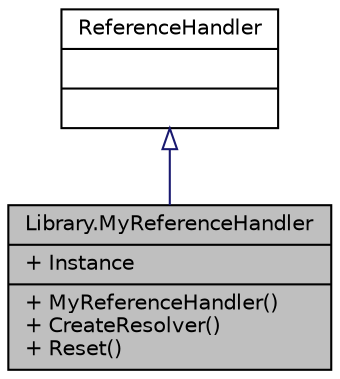 digraph "Library.MyReferenceHandler"
{
 // INTERACTIVE_SVG=YES
 // LATEX_PDF_SIZE
  edge [fontname="Helvetica",fontsize="10",labelfontname="Helvetica",labelfontsize="10"];
  node [fontname="Helvetica",fontsize="10",shape=record];
  Node1 [label="{Library.MyReferenceHandler\n|+ Instance\l|+ MyReferenceHandler()\l+ CreateResolver()\l+ Reset()\l}",height=0.2,width=0.4,color="black", fillcolor="grey75", style="filled", fontcolor="black",tooltip=" "];
  Node2 -> Node1 [dir="back",color="midnightblue",fontsize="10",style="solid",arrowtail="onormal",fontname="Helvetica"];
  Node2 [label="{ReferenceHandler\n||}",height=0.2,width=0.4,color="black", fillcolor="white", style="filled",URL="$classReferenceHandler.html",tooltip=" "];
}
